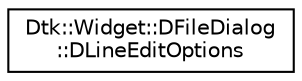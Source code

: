 digraph "类继承关系图"
{
  edge [fontname="Helvetica",fontsize="10",labelfontname="Helvetica",labelfontsize="10"];
  node [fontname="Helvetica",fontsize="10",shape=record];
  rankdir="LR";
  Node0 [label="Dtk::Widget::DFileDialog\l::DLineEditOptions",height=0.2,width=0.4,color="black", fillcolor="white", style="filled",URL="$struct_dtk_1_1_widget_1_1_d_file_dialog_1_1_d_line_edit_options.html"];
}
